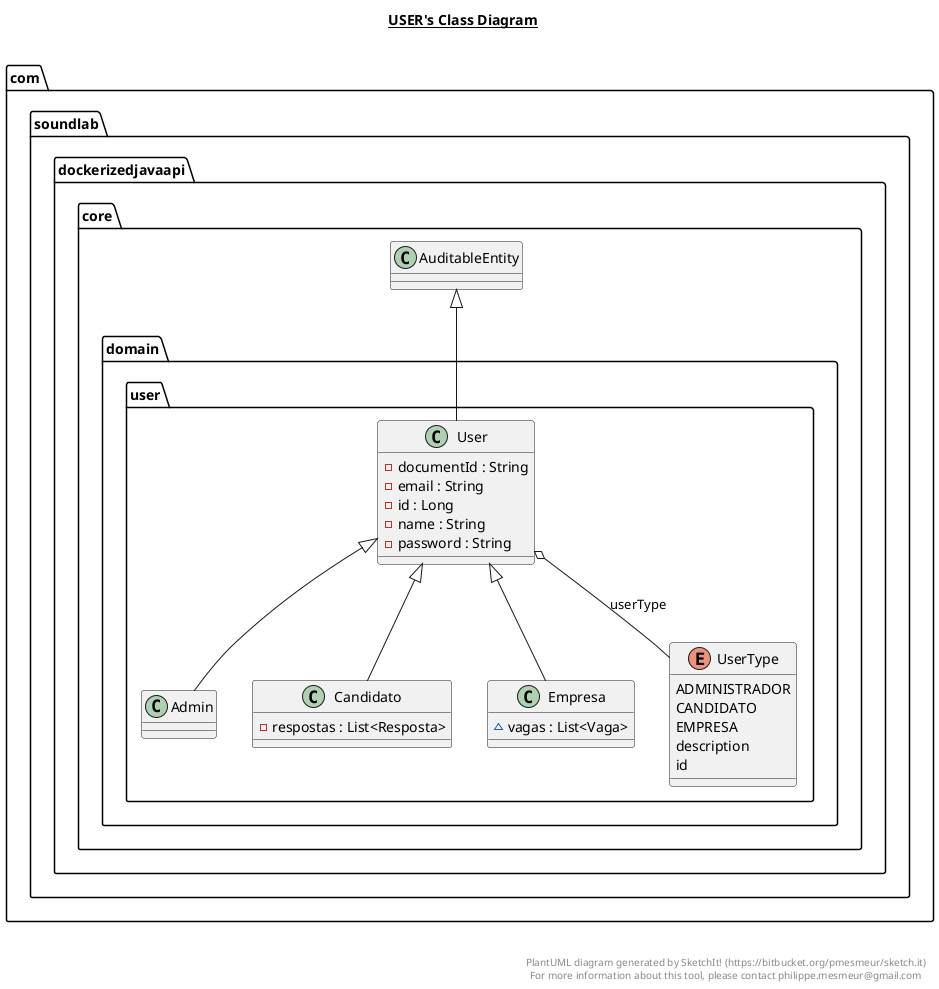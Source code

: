 @startuml

title __USER's Class Diagram__\n

  namespace com.soundlab.dockerizedjavaapi {
    namespace core {
      namespace domain.user {
        class com.soundlab.dockerizedjavaapi.core.domain.user.Admin {
'            + Admin()
'            + equals()
'            + hashCode()
'            + toString()
'            # canEqual()
        }
      }
    }
  }
  

  namespace com.soundlab.dockerizedjavaapi {
    namespace core {
      namespace domain.user {
        class com.soundlab.dockerizedjavaapi.core.domain.user.Candidato {
            - respostas : List<Resposta>
'            + Candidato()
'            + equals()
'            + getRespostas()
'            + hashCode()
'            + setRespostas()
'            + toString()
'            # canEqual()
        }
      }
    }
  }
  

  namespace com.soundlab.dockerizedjavaapi {
    namespace core {
      namespace domain.user {
        class com.soundlab.dockerizedjavaapi.core.domain.user.Empresa {
            ~ vagas : List<Vaga>
'            + Empresa()
'            + equals()
'            + getVagas()
'            + hashCode()
'            + setVagas()
'            + toString()
'            # canEqual()
        }
      }
    }
  }
  

  namespace com.soundlab.dockerizedjavaapi {
    namespace core {
      namespace domain.user {
        class com.soundlab.dockerizedjavaapi.core.domain.user.User {
            - documentId : String
            - email : String
            - id : Long
            - name : String
            - password : String
'            + User()
'            + equals()
'            + getDocumentId()
'            + getEmail()
'            + getId()
'            + getName()
'            + getPassword()
'            + getUserType()
'            + hashCode()
'            + setDocumentId()
'            + setEmail()
'            + setId()
'            + setName()
'            + setPassword()
'            + setUserType()
'            + toString()
'            # canEqual()
        }
      }
    }
  }
  

  namespace com.soundlab.dockerizedjavaapi {
    namespace core {
      namespace domain.user {
        enum UserType {
          ADMINISTRADOR
          CANDIDATO
          EMPRESA
          description
          id
        }
      }
    }
  }
  

  com.soundlab.dockerizedjavaapi.core.domain.user.Admin -up-|> com.soundlab.dockerizedjavaapi.core.domain.user.User
  com.soundlab.dockerizedjavaapi.core.domain.user.Candidato -up-|> com.soundlab.dockerizedjavaapi.core.domain.user.User
  com.soundlab.dockerizedjavaapi.core.domain.user.Empresa -up-|> com.soundlab.dockerizedjavaapi.core.domain.user.User
  com.soundlab.dockerizedjavaapi.core.domain.user.User -up-|> com.soundlab.dockerizedjavaapi.core.AuditableEntity
  com.soundlab.dockerizedjavaapi.core.domain.user.User o-- com.soundlab.dockerizedjavaapi.core.domain.user.UserType : userType


right footer


PlantUML diagram generated by SketchIt! (https://bitbucket.org/pmesmeur/sketch.it)
For more information about this tool, please contact philippe.mesmeur@gmail.com
endfooter

@enduml
